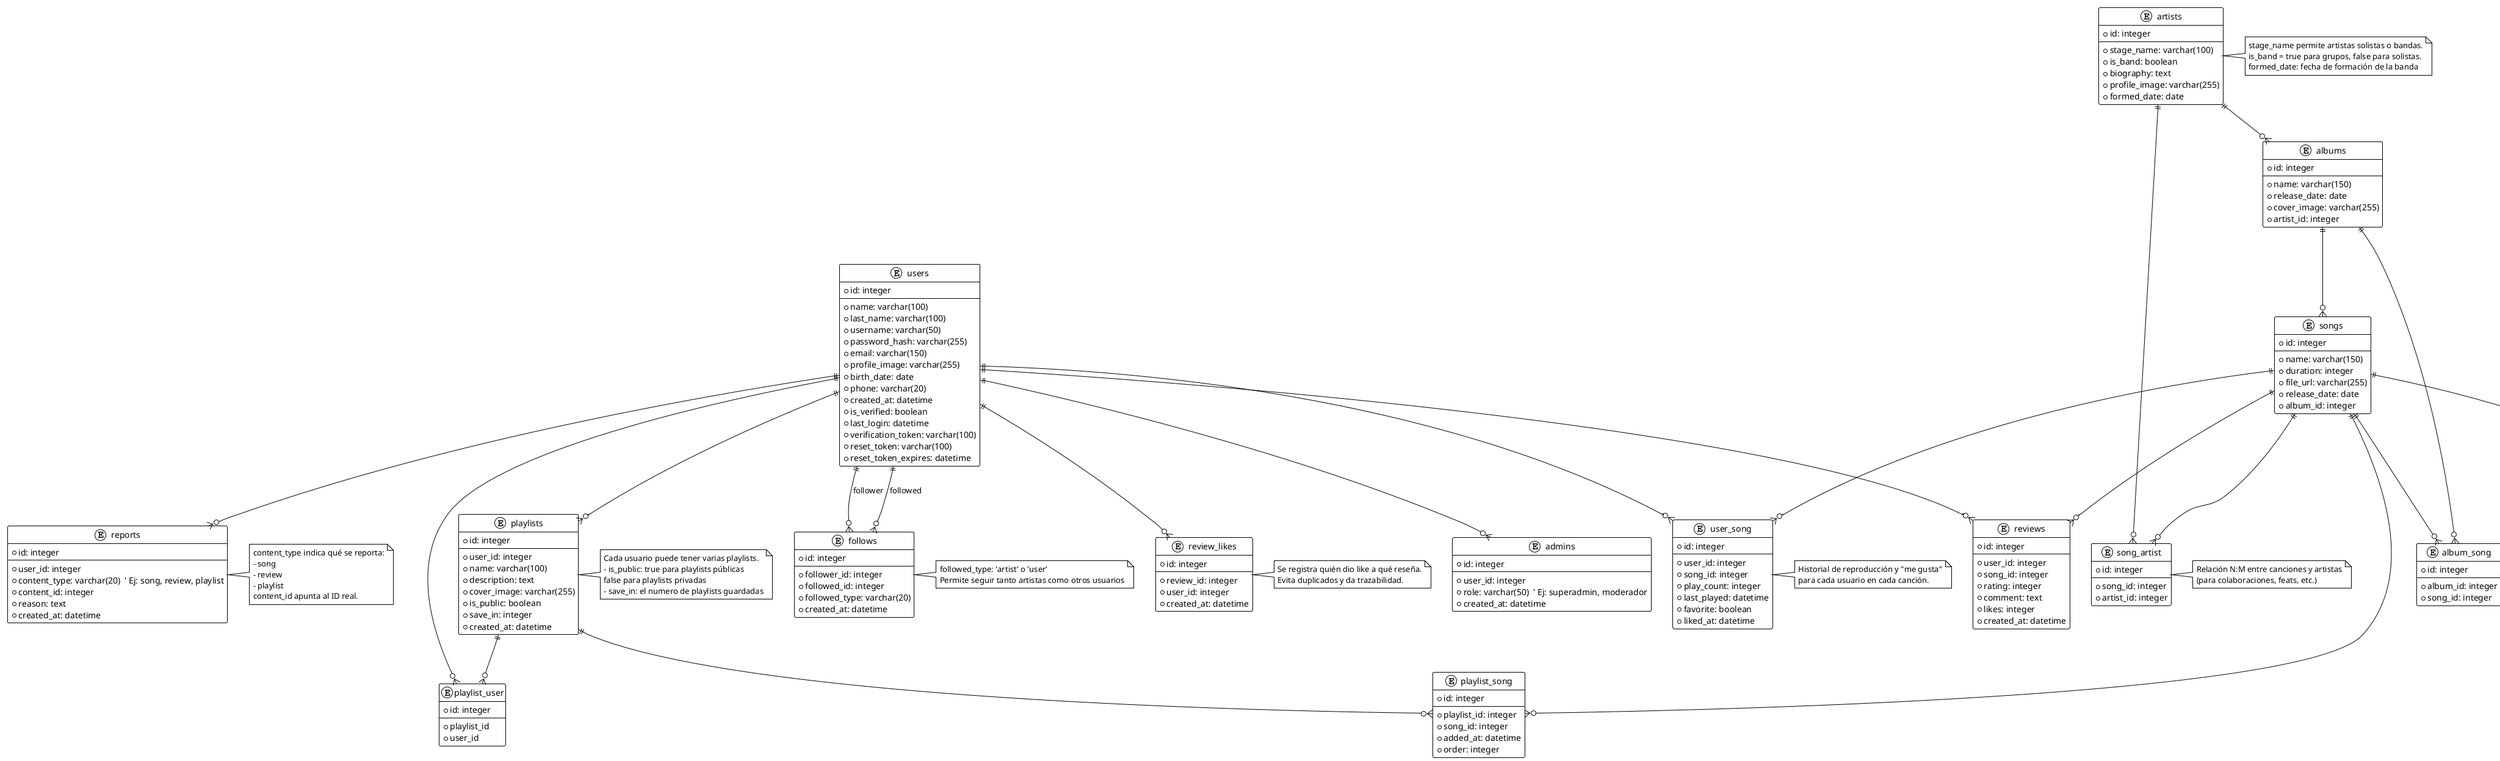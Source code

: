 @startuml
!theme plain

entity "users" {
  * id: integer
  --
  * name: varchar(100)
  * last_name: varchar(100)
  * username: varchar(50)
  * password_hash: varchar(255)
  * email: varchar(150)
  * profile_image: varchar(255)
  * birth_date: date
  * phone: varchar(20)
  * created_at: datetime
  * is_verified: boolean
  * last_login: datetime
  * verification_token: varchar(100)
  * reset_token: varchar(100)
  * reset_token_expires: datetime
}

entity "admins" {
  * id: integer
  --
  * user_id: integer
  * role: varchar(50)  ' Ej: superadmin, moderador
  * created_at: datetime
}

entity "artists" {
  * id: integer
  --
  * stage_name: varchar(100)
  * is_band: boolean
  * biography: text
  * profile_image: varchar(255)  
  * formed_date: date
}

entity "albums" {
  * id: integer
  --
  * name: varchar(150)
  * release_date: date
  * cover_image: varchar(255)
  * artist_id: integer
}

entity "album_song"{
  * id: integer
  --
  * album_id: integer
  * song_id: integer  
}

entity "songs" {
  * id: integer
  --
  * name: varchar(150)
  * duration: integer
  * file_url: varchar(255)  
  * release_date: date
  * album_id: integer
}

entity "genres" {
  * id: integer
  --
  * name: varchar(50)
  * description: text
}

entity "song_genre" {
  * id: integer
  --
  * song_id: integer
  * genre_id: integer
}

entity "song_artist" {
  * id: integer
  --
  * song_id: integer
  * artist_id: integer
}

entity "user_song" {
  * id: integer
  --
  * user_id: integer
  * song_id: integer
  * play_count: integer
  * last_played: datetime
  * favorite: boolean
  * liked_at: datetime
}

entity "playlists" {
  * id: integer
  --
  * user_id: integer
  * name: varchar(100)
  * description: text
  * cover_image: varchar(255)
  * is_public: boolean
  * save_in: integer
  * created_at: datetime
}

entity "playlist_user"{
  *id: integer
  --
  * playlist_id
  * user_id  
}

entity "playlist_song" {
  * id: integer
  --
  * playlist_id: integer
  * song_id: integer
  * added_at: datetime
  * order: integer
}

entity "reviews" {
  * id: integer
  --
  * user_id: integer
  * song_id: integer
  * rating: integer
  * comment: text
  * likes: integer
  * created_at: datetime
}

entity "review_likes" {
  * id: integer
  --
  * review_id: integer
  * user_id: integer
  * created_at: datetime
}

entity "follows" {
  * id: integer
  --
  * follower_id: integer
  * followed_id: integer
  * followed_type: varchar(20)
  * created_at: datetime
}

entity "reports" {
  * id: integer
  --
  * user_id: integer
  * content_type: varchar(20)  ' Ej: song, review, playlist
  * content_id: integer
  * reason: text
  * created_at: datetime
}

' Relaciones
users ||--o{ user_song
users ||--o{ playlists
users ||--o{ playlist_user
users ||--o{ reviews
users ||--o{ review_likes
users ||--o{ reports
users ||--o{ admins

songs ||--o{ user_song
songs ||--o{ playlist_song
songs ||--o{ song_genre
songs ||--o{ reviews

artists ||--o{ albums
artists ||--o{ song_artist

albums ||--o{ songs
albums ||--o{ album_song

songs ||--o{ song_artist
songs ||--o{ album_song

genres ||--o{ song_genre

playlists ||--o{ playlist_song
playlists ||--o{ playlist_user

' Relaciones CORREGIDAS para follows
users ||--o{ follows : "follower"
users ||--o{ follows : "followed"

' Notas
note right of reports
  content_type indica qué se reporta:
  - song
  - review
  - playlist
  content_id apunta al ID real.
end note

note right of artists
  stage_name permite artistas solistas o bandas.
  is_band = true para grupos, false para solistas.
  formed_date: fecha de formación de la banda
end note

note right of song_artist
  Relación N:M entre canciones y artistas
  (para colaboraciones, feats, etc.)
end note

note right of playlists
  Cada usuario puede tener varias playlists.
  - is_public: true para playlists públicas
  false para playlists privadas  
  - save_in: el numero de playlists guardadas
end note

note right of user_song
  Historial de reproducción y "me gusta"
  para cada usuario en cada canción.
end note

note right of album_song
  La misma cancion puede estar en multiples albumes
  Como albumes recopilatorios, mejores canciones, etc
end note


note right of follows
  followed_type: 'artist' o 'user'
  Permite seguir tanto artistas como otros usuarios
end note

note right of review_likes
  Se registra quién dio like a qué reseña.
  Evita duplicados y da trazabilidad.
end note

@enduml
